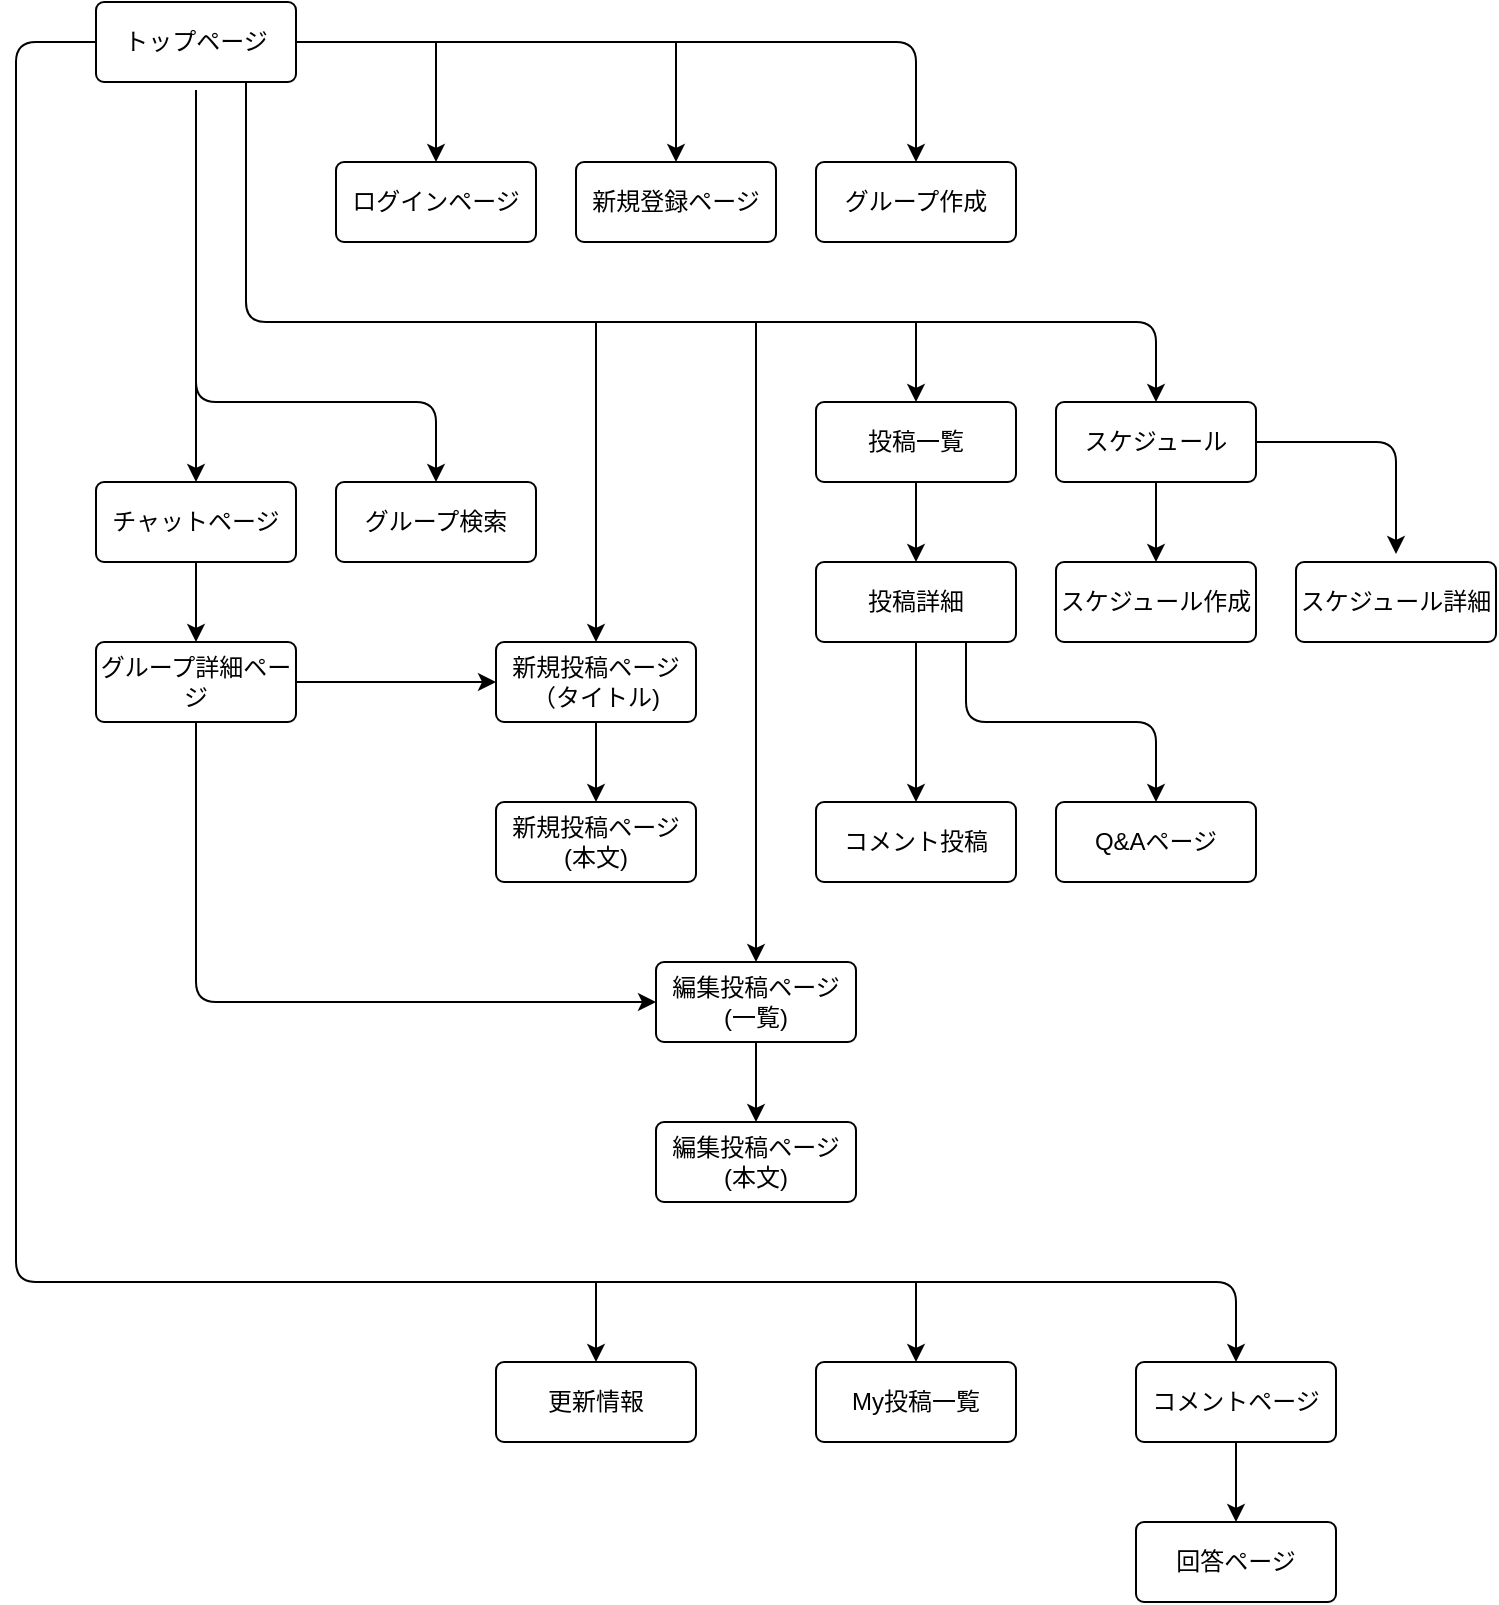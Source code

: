 <mxfile>
    <diagram id="Pg3kbtByzu3IY0m677ub" name="ページ1">
        <mxGraphModel dx="947" dy="907" grid="1" gridSize="10" guides="1" tooltips="1" connect="1" arrows="1" fold="1" page="1" pageScale="1" pageWidth="827" pageHeight="1169" math="0" shadow="0">
            <root>
                <mxCell id="0"/>
                <mxCell id="1" parent="0"/>
                <mxCell id="11" style="edgeStyle=none;html=1;entryX=0.5;entryY=0;entryDx=0;entryDy=0;" parent="1" source="2" target="38" edge="1">
                    <mxGeometry relative="1" as="geometry">
                        <mxPoint x="500" y="160" as="targetPoint"/>
                        <Array as="points">
                            <mxPoint x="490" y="100"/>
                        </Array>
                    </mxGeometry>
                </mxCell>
                <mxCell id="12" style="edgeStyle=none;html=1;entryX=0.5;entryY=0;entryDx=0;entryDy=0;" parent="1" target="4" edge="1">
                    <mxGeometry relative="1" as="geometry">
                        <mxPoint x="370" y="100" as="sourcePoint"/>
                    </mxGeometry>
                </mxCell>
                <mxCell id="13" style="edgeStyle=none;html=1;entryX=0.5;entryY=0;entryDx=0;entryDy=0;" parent="1" target="3" edge="1">
                    <mxGeometry relative="1" as="geometry">
                        <mxPoint x="250" y="100" as="sourcePoint"/>
                    </mxGeometry>
                </mxCell>
                <mxCell id="14" style="edgeStyle=none;html=1;entryX=0.5;entryY=0;entryDx=0;entryDy=0;" parent="1" target="46" edge="1">
                    <mxGeometry relative="1" as="geometry">
                        <mxPoint x="130" y="124" as="sourcePoint"/>
                        <Array as="points">
                            <mxPoint x="130" y="280"/>
                            <mxPoint x="250" y="280"/>
                        </Array>
                    </mxGeometry>
                </mxCell>
                <mxCell id="16" style="edgeStyle=none;html=1;entryX=0.5;entryY=0;entryDx=0;entryDy=0;" parent="1" target="5" edge="1">
                    <mxGeometry relative="1" as="geometry">
                        <mxPoint x="330" y="240" as="sourcePoint"/>
                    </mxGeometry>
                </mxCell>
                <mxCell id="17" style="edgeStyle=none;html=1;entryX=0.5;entryY=0;entryDx=0;entryDy=0;" parent="1" target="7" edge="1">
                    <mxGeometry relative="1" as="geometry">
                        <mxPoint x="410" y="240" as="sourcePoint"/>
                    </mxGeometry>
                </mxCell>
                <mxCell id="25" style="edgeStyle=none;html=1;entryX=0.5;entryY=0;entryDx=0;entryDy=0;" parent="1" target="8" edge="1">
                    <mxGeometry relative="1" as="geometry">
                        <mxPoint x="490" y="240" as="sourcePoint"/>
                    </mxGeometry>
                </mxCell>
                <mxCell id="41" style="edgeStyle=none;html=1;exitX=0.75;exitY=1;exitDx=0;exitDy=0;entryX=0.5;entryY=0;entryDx=0;entryDy=0;" edge="1" parent="1" source="2" target="9">
                    <mxGeometry relative="1" as="geometry">
                        <Array as="points">
                            <mxPoint x="155" y="240"/>
                            <mxPoint x="610" y="240"/>
                        </Array>
                    </mxGeometry>
                </mxCell>
                <mxCell id="53" style="edgeStyle=none;html=1;entryX=0.5;entryY=0;entryDx=0;entryDy=0;" edge="1" parent="1" source="2" target="52">
                    <mxGeometry relative="1" as="geometry">
                        <Array as="points">
                            <mxPoint x="40" y="100"/>
                            <mxPoint x="40" y="720"/>
                            <mxPoint x="650" y="720"/>
                        </Array>
                    </mxGeometry>
                </mxCell>
                <mxCell id="2" value="トップページ" style="rounded=1;arcSize=10;whiteSpace=wrap;html=1;align=center;" parent="1" vertex="1">
                    <mxGeometry x="80" y="80" width="100" height="40" as="geometry"/>
                </mxCell>
                <mxCell id="3" value="ログインページ" style="rounded=1;arcSize=10;whiteSpace=wrap;html=1;align=center;" parent="1" vertex="1">
                    <mxGeometry x="200" y="160" width="100" height="40" as="geometry"/>
                </mxCell>
                <mxCell id="4" value="新規登録ページ" style="rounded=1;arcSize=10;whiteSpace=wrap;html=1;align=center;" parent="1" vertex="1">
                    <mxGeometry x="320" y="160" width="100" height="40" as="geometry"/>
                </mxCell>
                <mxCell id="31" style="edgeStyle=none;html=1;entryX=0.5;entryY=0;entryDx=0;entryDy=0;endArrow=classic;endFill=1;" parent="1" source="5" target="29" edge="1">
                    <mxGeometry relative="1" as="geometry"/>
                </mxCell>
                <mxCell id="5" value="新規投稿ページ（タイトル)" style="rounded=1;arcSize=10;whiteSpace=wrap;html=1;align=center;" parent="1" vertex="1">
                    <mxGeometry x="280" y="400" width="100" height="40" as="geometry"/>
                </mxCell>
                <mxCell id="40" style="edgeStyle=none;html=1;entryX=0.5;entryY=0;entryDx=0;entryDy=0;" parent="1" source="6" target="39" edge="1">
                    <mxGeometry relative="1" as="geometry"/>
                </mxCell>
                <mxCell id="47" style="edgeStyle=none;html=1;entryX=0.5;entryY=0;entryDx=0;entryDy=0;" edge="1" parent="1" target="6">
                    <mxGeometry relative="1" as="geometry">
                        <mxPoint x="100" y="270" as="targetPoint"/>
                        <mxPoint x="130" y="240" as="sourcePoint"/>
                    </mxGeometry>
                </mxCell>
                <mxCell id="6" value="チャットページ" style="rounded=1;arcSize=10;whiteSpace=wrap;html=1;align=center;" parent="1" vertex="1">
                    <mxGeometry x="80" y="320" width="100" height="40" as="geometry"/>
                </mxCell>
                <mxCell id="32" style="edgeStyle=none;html=1;entryX=0.5;entryY=0;entryDx=0;entryDy=0;endArrow=classic;endFill=1;" parent="1" source="7" target="30" edge="1">
                    <mxGeometry relative="1" as="geometry"/>
                </mxCell>
                <mxCell id="7" value="編集投稿ページ(一覧)" style="rounded=1;arcSize=10;whiteSpace=wrap;html=1;align=center;" parent="1" vertex="1">
                    <mxGeometry x="360" y="560" width="100" height="40" as="geometry"/>
                </mxCell>
                <mxCell id="20" style="edgeStyle=none;html=1;entryX=0.5;entryY=0;entryDx=0;entryDy=0;" parent="1" source="8" target="19" edge="1">
                    <mxGeometry relative="1" as="geometry"/>
                </mxCell>
                <mxCell id="8" value="投稿一覧" style="rounded=1;arcSize=10;whiteSpace=wrap;html=1;align=center;" parent="1" vertex="1">
                    <mxGeometry x="440" y="280" width="100" height="40" as="geometry"/>
                </mxCell>
                <mxCell id="18" style="edgeStyle=none;html=1;" parent="1" source="9" edge="1">
                    <mxGeometry relative="1" as="geometry">
                        <mxPoint x="610" y="360" as="targetPoint"/>
                    </mxGeometry>
                </mxCell>
                <mxCell id="49" style="edgeStyle=none;html=1;" edge="1" parent="1" source="9">
                    <mxGeometry relative="1" as="geometry">
                        <mxPoint x="730" y="356" as="targetPoint"/>
                        <Array as="points">
                            <mxPoint x="730" y="300"/>
                        </Array>
                    </mxGeometry>
                </mxCell>
                <mxCell id="9" value="スケジュール" style="rounded=1;arcSize=10;whiteSpace=wrap;html=1;align=center;" parent="1" vertex="1">
                    <mxGeometry x="560" y="280" width="100" height="40" as="geometry"/>
                </mxCell>
                <mxCell id="22" style="edgeStyle=none;html=1;entryX=0.5;entryY=0;entryDx=0;entryDy=0;exitX=0.75;exitY=1;exitDx=0;exitDy=0;" parent="1" source="19" target="21" edge="1">
                    <mxGeometry relative="1" as="geometry">
                        <Array as="points">
                            <mxPoint x="515" y="440"/>
                            <mxPoint x="610" y="440"/>
                        </Array>
                    </mxGeometry>
                </mxCell>
                <mxCell id="43" style="edgeStyle=none;html=1;entryX=0.5;entryY=0;entryDx=0;entryDy=0;exitX=0.5;exitY=1;exitDx=0;exitDy=0;" edge="1" parent="1" source="19" target="42">
                    <mxGeometry relative="1" as="geometry"/>
                </mxCell>
                <mxCell id="10" value="スケジュール詳細" style="rounded=1;arcSize=10;whiteSpace=wrap;html=1;align=center;" parent="1" vertex="1">
                    <mxGeometry x="680" y="360" width="100" height="40" as="geometry"/>
                </mxCell>
                <mxCell id="19" value="投稿詳細" style="rounded=1;arcSize=10;whiteSpace=wrap;html=1;align=center;" parent="1" vertex="1">
                    <mxGeometry x="440" y="360" width="100" height="40" as="geometry"/>
                </mxCell>
                <mxCell id="21" value="Q&amp;amp;Aページ" style="rounded=1;arcSize=10;whiteSpace=wrap;html=1;align=center;" parent="1" vertex="1">
                    <mxGeometry x="560" y="480" width="100" height="40" as="geometry"/>
                </mxCell>
                <mxCell id="29" value="新規投稿ページ(本文)" style="rounded=1;arcSize=10;whiteSpace=wrap;html=1;align=center;" parent="1" vertex="1">
                    <mxGeometry x="280" y="480" width="100" height="40" as="geometry"/>
                </mxCell>
                <mxCell id="30" value="編集投稿ページ(本文)" style="rounded=1;arcSize=10;whiteSpace=wrap;html=1;align=center;" parent="1" vertex="1">
                    <mxGeometry x="360" y="640" width="100" height="40" as="geometry"/>
                </mxCell>
                <mxCell id="38" value="グループ作成" style="rounded=1;arcSize=10;whiteSpace=wrap;html=1;align=center;" parent="1" vertex="1">
                    <mxGeometry x="440" y="160" width="100" height="40" as="geometry"/>
                </mxCell>
                <mxCell id="44" style="edgeStyle=none;html=1;entryX=0;entryY=0.5;entryDx=0;entryDy=0;" edge="1" parent="1" source="39" target="5">
                    <mxGeometry relative="1" as="geometry"/>
                </mxCell>
                <mxCell id="45" style="edgeStyle=none;html=1;entryX=0;entryY=0.5;entryDx=0;entryDy=0;" edge="1" parent="1" source="39" target="7">
                    <mxGeometry relative="1" as="geometry">
                        <Array as="points">
                            <mxPoint x="130" y="580"/>
                        </Array>
                    </mxGeometry>
                </mxCell>
                <mxCell id="39" value="グループ詳細ページ" style="rounded=1;arcSize=10;whiteSpace=wrap;html=1;align=center;" parent="1" vertex="1">
                    <mxGeometry x="80" y="400" width="100" height="40" as="geometry"/>
                </mxCell>
                <mxCell id="42" value="コメント投稿" style="rounded=1;arcSize=10;whiteSpace=wrap;html=1;align=center;" vertex="1" parent="1">
                    <mxGeometry x="440" y="480" width="100" height="40" as="geometry"/>
                </mxCell>
                <mxCell id="46" value="グループ検索" style="rounded=1;arcSize=10;whiteSpace=wrap;html=1;align=center;" vertex="1" parent="1">
                    <mxGeometry x="200" y="320" width="100" height="40" as="geometry"/>
                </mxCell>
                <mxCell id="48" value="スケジュール作成" style="rounded=1;arcSize=10;whiteSpace=wrap;html=1;align=center;" vertex="1" parent="1">
                    <mxGeometry x="560" y="360" width="100" height="40" as="geometry"/>
                </mxCell>
                <mxCell id="55" style="edgeStyle=none;html=1;entryX=0.5;entryY=0;entryDx=0;entryDy=0;" edge="1" parent="1" target="50">
                    <mxGeometry relative="1" as="geometry">
                        <mxPoint x="330" y="720" as="targetPoint"/>
                        <mxPoint x="330" y="720" as="sourcePoint"/>
                    </mxGeometry>
                </mxCell>
                <mxCell id="50" value="更新情報" style="rounded=1;arcSize=10;whiteSpace=wrap;html=1;align=center;" vertex="1" parent="1">
                    <mxGeometry x="280" y="760" width="100" height="40" as="geometry"/>
                </mxCell>
                <mxCell id="54" style="edgeStyle=none;html=1;entryX=0.5;entryY=0;entryDx=0;entryDy=0;" edge="1" parent="1" target="51">
                    <mxGeometry relative="1" as="geometry">
                        <mxPoint x="490" y="720" as="targetPoint"/>
                        <mxPoint x="490" y="720" as="sourcePoint"/>
                    </mxGeometry>
                </mxCell>
                <mxCell id="51" value="My投稿一覧" style="rounded=1;arcSize=10;whiteSpace=wrap;html=1;align=center;" vertex="1" parent="1">
                    <mxGeometry x="440" y="760" width="100" height="40" as="geometry"/>
                </mxCell>
                <mxCell id="57" style="edgeStyle=none;html=1;entryX=0.5;entryY=0;entryDx=0;entryDy=0;" edge="1" parent="1" source="52" target="56">
                    <mxGeometry relative="1" as="geometry"/>
                </mxCell>
                <mxCell id="52" value="コメントページ" style="rounded=1;arcSize=10;whiteSpace=wrap;html=1;align=center;" vertex="1" parent="1">
                    <mxGeometry x="600" y="760" width="100" height="40" as="geometry"/>
                </mxCell>
                <mxCell id="56" value="回答ページ" style="rounded=1;arcSize=10;whiteSpace=wrap;html=1;align=center;" vertex="1" parent="1">
                    <mxGeometry x="600" y="840" width="100" height="40" as="geometry"/>
                </mxCell>
            </root>
        </mxGraphModel>
    </diagram>
</mxfile>